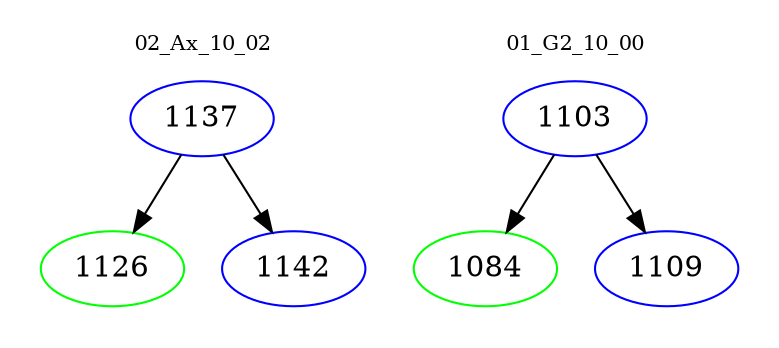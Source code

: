 digraph{
subgraph cluster_0 {
color = white
label = "02_Ax_10_02";
fontsize=10;
T0_1137 [label="1137", color="blue"]
T0_1137 -> T0_1126 [color="black"]
T0_1126 [label="1126", color="green"]
T0_1137 -> T0_1142 [color="black"]
T0_1142 [label="1142", color="blue"]
}
subgraph cluster_1 {
color = white
label = "01_G2_10_00";
fontsize=10;
T1_1103 [label="1103", color="blue"]
T1_1103 -> T1_1084 [color="black"]
T1_1084 [label="1084", color="green"]
T1_1103 -> T1_1109 [color="black"]
T1_1109 [label="1109", color="blue"]
}
}
